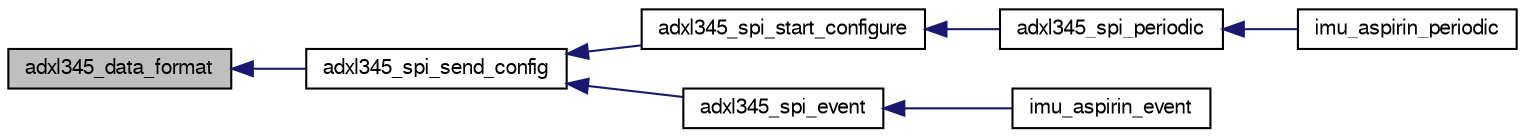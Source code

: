 digraph "adxl345_data_format"
{
  edge [fontname="FreeSans",fontsize="10",labelfontname="FreeSans",labelfontsize="10"];
  node [fontname="FreeSans",fontsize="10",shape=record];
  rankdir="LR";
  Node1 [label="adxl345_data_format",height=0.2,width=0.4,color="black", fillcolor="grey75", style="filled", fontcolor="black"];
  Node1 -> Node2 [dir="back",color="midnightblue",fontsize="10",style="solid",fontname="FreeSans"];
  Node2 [label="adxl345_spi_send_config",height=0.2,width=0.4,color="black", fillcolor="white", style="filled",URL="$adxl345__spi_8c.html#a058719d4e8c1943ada72dd98d56713d1"];
  Node2 -> Node3 [dir="back",color="midnightblue",fontsize="10",style="solid",fontname="FreeSans"];
  Node3 [label="adxl345_spi_start_configure",height=0.2,width=0.4,color="black", fillcolor="white", style="filled",URL="$adxl345__spi_8h.html#a453c33c44618c770b2f3adc12bed69d7"];
  Node3 -> Node4 [dir="back",color="midnightblue",fontsize="10",style="solid",fontname="FreeSans"];
  Node4 [label="adxl345_spi_periodic",height=0.2,width=0.4,color="black", fillcolor="white", style="filled",URL="$adxl345__spi_8h.html#aa96b23656a71720f2d9ad4251e655775",tooltip="convenience function: read or start configuration if not already initialized "];
  Node4 -> Node5 [dir="back",color="midnightblue",fontsize="10",style="solid",fontname="FreeSans"];
  Node5 [label="imu_aspirin_periodic",height=0.2,width=0.4,color="black", fillcolor="white", style="filled",URL="$imu__aspirin_8h.html#a899ff5dcdf1a63ce7cef76a773644414"];
  Node2 -> Node6 [dir="back",color="midnightblue",fontsize="10",style="solid",fontname="FreeSans"];
  Node6 [label="adxl345_spi_event",height=0.2,width=0.4,color="black", fillcolor="white", style="filled",URL="$adxl345__spi_8h.html#ad173a40977f6e9ba53b9e5a90edd82fd"];
  Node6 -> Node7 [dir="back",color="midnightblue",fontsize="10",style="solid",fontname="FreeSans"];
  Node7 [label="imu_aspirin_event",height=0.2,width=0.4,color="black", fillcolor="white", style="filled",URL="$imu__aspirin_8h.html#aa229c37c4339ad08d83c4d72f30a1fd5"];
}

